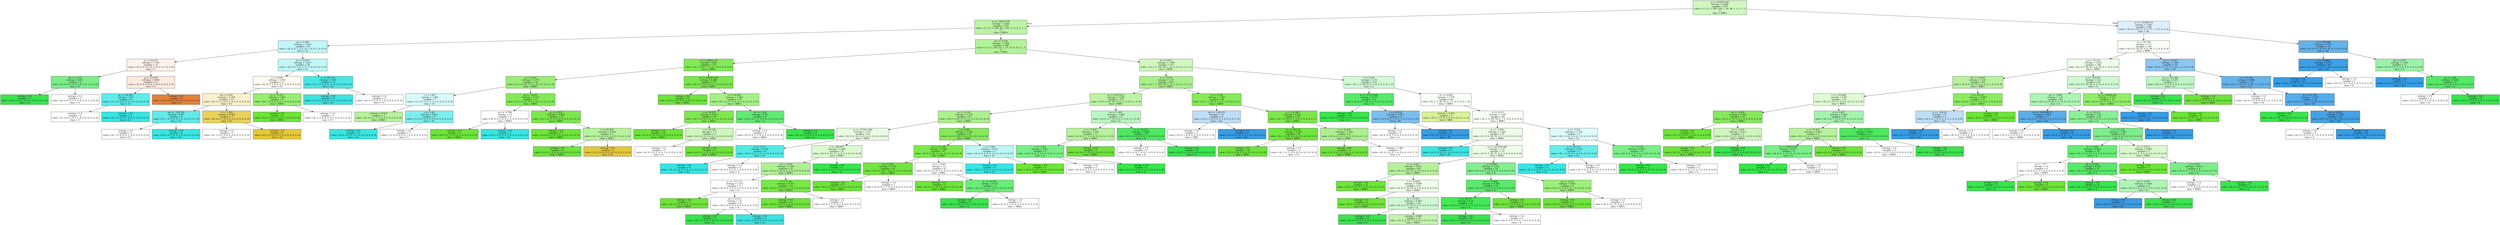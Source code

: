 digraph Tree {
node [shape=box, style="filled", color="black"] ;
0 [label="at <= 65295.508\nentropy = 2.068\nsamples = 619\nvalue = [7, 13, 3, 299, 149, 1, 49, 88, 1, 3, 1, 1, 3\n1]\nclass = BBB+", fillcolor="#d0f7c0"] ;
1 [label="ar <= 189114.93\nentropy = 1.856\nsamples = 433\nvalue = [7, 13, 3, 249, 94, 1, 49, 11, 0, 0, 1, 1, 3\n1]\nclass = BBB+", fillcolor="#bcf3a4"] ;
0 -> 1 [labeldistance=2.5, labelangle=45, headlabel="True"] ;
2 [label="aj <= 0.389\nentropy = 2.216\nsamples = 49\nvalue = [6, 9, 0, 7, 3, 0, 22, 1, 0, 0, 1, 0, 0, 0]\nclass = A+", fillcolor="#bff7f6"] ;
1 -> 2 ;
3 [label="m <= 95.875\nentropy = 1.782\nsamples = 15\nvalue = [6, 0, 0, 0, 3, 0, 5, 0, 0, 0, 1, 0, 0, 0]\nclass = C", fillcolor="#fcf2eb"] ;
2 -> 3 ;
4 [label="ak <= 1.275\nentropy = 0.811\nsamples = 4\nvalue = [0, 0, 0, 0, 3, 0, 0, 0, 0, 0, 1, 0, 0, 0]\nclass = A-", fillcolor="#7bee88"] ;
3 -> 4 ;
5 [label="entropy = 0.0\nsamples = 2\nvalue = [0, 0, 0, 0, 2, 0, 0, 0, 0, 0, 0, 0, 0, 0]\nclass = A-", fillcolor="#39e54d"] ;
4 -> 5 ;
6 [label="entropy = 1.0\nsamples = 2\nvalue = [0, 0, 0, 0, 1, 0, 0, 0, 0, 0, 1, 0, 0, 0]\nclass = A-", fillcolor="#ffffff"] ;
4 -> 6 ;
7 [label="g <= 52.038\nentropy = 0.994\nsamples = 11\nvalue = [6, 0, 0, 0, 0, 0, 5, 0, 0, 0, 0, 0, 0, 0]\nclass = C", fillcolor="#fbeade"] ;
3 -> 7 ;
8 [label="ae <= 24.295\nentropy = 0.65\nsamples = 6\nvalue = [1, 0, 0, 0, 0, 0, 5, 0, 0, 0, 0, 0, 0, 0]\nclass = A+", fillcolor="#61eae8"] ;
7 -> 8 ;
9 [label="entropy = 1.0\nsamples = 2\nvalue = [1, 0, 0, 0, 0, 0, 1, 0, 0, 0, 0, 0, 0, 0]\nclass = C", fillcolor="#ffffff"] ;
8 -> 9 ;
10 [label="entropy = 0.0\nsamples = 4\nvalue = [0, 0, 0, 0, 0, 0, 4, 0, 0, 0, 0, 0, 0, 0]\nclass = A+", fillcolor="#39e5e2"] ;
8 -> 10 ;
11 [label="entropy = 0.0\nsamples = 5\nvalue = [5, 0, 0, 0, 0, 0, 0, 0, 0, 0, 0, 0, 0, 0]\nclass = C", fillcolor="#e58139"] ;
7 -> 11 ;
12 [label="al <= 16.587\nentropy = 1.627\nsamples = 34\nvalue = [0, 9, 0, 7, 0, 0, 17, 1, 0, 0, 0, 0, 0, 0]\nclass = A+", fillcolor="#c0f7f6"] ;
2 -> 12 ;
13 [label="j <= 9.909\nentropy = 1.761\nsamples = 21\nvalue = [0, 8, 0, 7, 0, 0, 5, 1, 0, 0, 0, 0, 0, 0]\nclass = CC", fillcolor="#fdfbf1"] ;
12 -> 13 ;
14 [label="ak <= 4.201\nentropy = 1.296\nsamples = 13\nvalue = [0, 7, 0, 1, 0, 0, 5, 0, 0, 0, 0, 0, 0, 0]\nclass = CC", fillcolor="#f8f1ce"] ;
13 -> 14 ;
15 [label="am <= -142.341\nentropy = 0.65\nsamples = 6\nvalue = [0, 1, 0, 0, 0, 0, 5, 0, 0, 0, 0, 0, 0, 0]\nclass = A+", fillcolor="#61eae8"] ;
14 -> 15 ;
16 [label="entropy = 1.0\nsamples = 2\nvalue = [0, 1, 0, 0, 0, 0, 1, 0, 0, 0, 0, 0, 0, 0]\nclass = CC", fillcolor="#ffffff"] ;
15 -> 16 ;
17 [label="entropy = 0.0\nsamples = 4\nvalue = [0, 0, 0, 0, 0, 0, 4, 0, 0, 0, 0, 0, 0, 0]\nclass = A+", fillcolor="#39e5e2"] ;
15 -> 17 ;
18 [label="r <= -1.843\nentropy = 0.592\nsamples = 7\nvalue = [0, 6, 0, 1, 0, 0, 0, 0, 0, 0, 0, 0, 0, 0]\nclass = CC", fillcolor="#e9d15a"] ;
14 -> 18 ;
19 [label="entropy = 1.0\nsamples = 2\nvalue = [0, 1, 0, 1, 0, 0, 0, 0, 0, 0, 0, 0, 0, 0]\nclass = CC", fillcolor="#ffffff"] ;
18 -> 19 ;
20 [label="entropy = 0.0\nsamples = 5\nvalue = [0, 5, 0, 0, 0, 0, 0, 0, 0, 0, 0, 0, 0, 0]\nclass = CC", fillcolor="#e5c839"] ;
18 -> 20 ;
21 [label="g <= 35.521\nentropy = 1.061\nsamples = 8\nvalue = [0, 1, 0, 6, 0, 0, 0, 1, 0, 0, 0, 0, 0, 0]\nclass = BBB+", fillcolor="#97ec72"] ;
13 -> 21 ;
22 [label="entropy = 0.0\nsamples = 6\nvalue = [0, 0, 0, 6, 0, 0, 0, 0, 0, 0, 0, 0, 0, 0]\nclass = BBB+", fillcolor="#6de539"] ;
21 -> 22 ;
23 [label="entropy = 1.0\nsamples = 2\nvalue = [0, 1, 0, 0, 0, 0, 0, 1, 0, 0, 0, 0, 0, 0]\nclass = CC", fillcolor="#ffffff"] ;
21 -> 23 ;
24 [label="z <= 207.241\nentropy = 0.391\nsamples = 13\nvalue = [0, 1, 0, 0, 0, 0, 12, 0, 0, 0, 0, 0, 0, 0]\nclass = A+", fillcolor="#49e7e4"] ;
12 -> 24 ;
25 [label="entropy = 0.0\nsamples = 11\nvalue = [0, 0, 0, 0, 0, 0, 11, 0, 0, 0, 0, 0, 0, 0]\nclass = A+", fillcolor="#39e5e2"] ;
24 -> 25 ;
26 [label="entropy = 1.0\nsamples = 2\nvalue = [0, 1, 0, 0, 0, 0, 1, 0, 0, 0, 0, 0, 0, 0]\nclass = CC", fillcolor="#ffffff"] ;
24 -> 26 ;
27 [label="ah <= 0.339\nentropy = 1.586\nsamples = 384\nvalue = [1, 4, 3, 242, 91, 1, 27, 10, 0, 0, 0, 1, 3\n1]\nclass = BBB+", fillcolor="#b4f299"] ;
1 -> 27 ;
28 [label="as <= 44663.133\nentropy = 0.86\nsamples = 113\nvalue = [1, 2, 0, 97, 7, 0, 5, 1, 0, 0, 0, 0, 0, 0]\nclass = BBB+", fillcolor="#83e957"] ;
27 -> 28 ;
29 [label="g <= 8.628\nentropy = 1.273\nsamples = 34\nvalue = [1, 2, 0, 25, 1, 0, 5, 0, 0, 0, 0, 0, 0, 0]\nclass = BBB+", fillcolor="#9aed76"] ;
28 -> 29 ;
30 [label="c <= 1.947\nentropy = 1.842\nsamples = 7\nvalue = [1, 0, 0, 2, 1, 0, 3, 0, 0, 0, 0, 0, 0, 0]\nclass = A+", fillcolor="#d7faf9"] ;
29 -> 30 ;
31 [label="entropy = 0.918\nsamples = 3\nvalue = [0, 0, 0, 2, 1, 0, 0, 0, 0, 0, 0, 0, 0, 0]\nclass = BBB+", fillcolor="#b6f29c"] ;
30 -> 31 ;
32 [label="e <= 1.06\nentropy = 0.811\nsamples = 4\nvalue = [1, 0, 0, 0, 0, 0, 3, 0, 0, 0, 0, 0, 0, 0]\nclass = A+", fillcolor="#7beeec"] ;
30 -> 32 ;
33 [label="entropy = 0.0\nsamples = 2\nvalue = [0, 0, 0, 0, 0, 0, 2, 0, 0, 0, 0, 0, 0, 0]\nclass = A+", fillcolor="#39e5e2"] ;
32 -> 33 ;
34 [label="entropy = 1.0\nsamples = 2\nvalue = [1, 0, 0, 0, 0, 0, 1, 0, 0, 0, 0, 0, 0, 0]\nclass = C", fillcolor="#ffffff"] ;
32 -> 34 ;
35 [label="ap <= -63.83\nentropy = 0.753\nsamples = 27\nvalue = [0, 2, 0, 23, 0, 0, 2, 0, 0, 0, 0, 0, 0, 0]\nclass = BBB+", fillcolor="#84e959"] ;
29 -> 35 ;
36 [label="ao <= -9.788\nentropy = 1.0\nsamples = 4\nvalue = [0, 0, 0, 2, 0, 0, 2, 0, 0, 0, 0, 0, 0, 0]\nclass = BBB+", fillcolor="#ffffff"] ;
35 -> 36 ;
37 [label="entropy = 0.0\nsamples = 2\nvalue = [0, 0, 0, 2, 0, 0, 0, 0, 0, 0, 0, 0, 0, 0]\nclass = BBB+", fillcolor="#6de539"] ;
36 -> 37 ;
38 [label="entropy = 0.0\nsamples = 2\nvalue = [0, 0, 0, 0, 0, 0, 2, 0, 0, 0, 0, 0, 0, 0]\nclass = A+", fillcolor="#39e5e2"] ;
36 -> 38 ;
39 [label="ac <= 0.635\nentropy = 0.426\nsamples = 23\nvalue = [0, 2, 0, 21, 0, 0, 0, 0, 0, 0, 0, 0, 0, 0]\nclass = BBB+", fillcolor="#7be74c"] ;
35 -> 39 ;
40 [label="entropy = 0.0\nsamples = 17\nvalue = [0, 0, 0, 17, 0, 0, 0, 0, 0, 0, 0, 0, 0, 0]\nclass = BBB+", fillcolor="#6de539"] ;
39 -> 40 ;
41 [label="t <= 42.993\nentropy = 0.918\nsamples = 6\nvalue = [0, 2, 0, 4, 0, 0, 0, 0, 0, 0, 0, 0, 0, 0]\nclass = BBB+", fillcolor="#b6f29c"] ;
39 -> 41 ;
42 [label="entropy = 0.0\nsamples = 4\nvalue = [0, 0, 0, 4, 0, 0, 0, 0, 0, 0, 0, 0, 0, 0]\nclass = BBB+", fillcolor="#6de539"] ;
41 -> 42 ;
43 [label="entropy = 0.0\nsamples = 2\nvalue = [0, 2, 0, 0, 0, 0, 0, 0, 0, 0, 0, 0, 0, 0]\nclass = CC", fillcolor="#e5c839"] ;
41 -> 43 ;
44 [label="ar <= 816065.625\nentropy = 0.484\nsamples = 79\nvalue = [0, 0, 0, 72, 6, 0, 0, 1, 0, 0, 0, 0, 0, 0]\nclass = BBB+", fillcolor="#7be74c"] ;
28 -> 44 ;
45 [label="entropy = 0.0\nsamples = 55\nvalue = [0, 0, 0, 55, 0, 0, 0, 0, 0, 0, 0, 0, 0, 0]\nclass = BBB+", fillcolor="#6de539"] ;
44 -> 45 ;
46 [label="s <= 60.943\nentropy = 1.043\nsamples = 24\nvalue = [0, 0, 0, 17, 6, 0, 0, 1, 0, 0, 0, 0, 0, 0]\nclass = BBB+", fillcolor="#a6ef86"] ;
44 -> 46 ;
47 [label="x <= 46.597\nentropy = 0.614\nsamples = 18\nvalue = [0, 0, 0, 16, 1, 0, 0, 1, 0, 0, 0, 0, 0, 0]\nclass = BBB+", fillcolor="#7ee850"] ;
46 -> 47 ;
48 [label="entropy = 0.0\nsamples = 14\nvalue = [0, 0, 0, 14, 0, 0, 0, 0, 0, 0, 0, 0, 0, 0]\nclass = BBB+", fillcolor="#6de539"] ;
47 -> 48 ;
49 [label="s <= 56.185\nentropy = 1.5\nsamples = 4\nvalue = [0, 0, 0, 2, 1, 0, 0, 1, 0, 0, 0, 0, 0, 0]\nclass = BBB+", fillcolor="#cef6bd"] ;
47 -> 49 ;
50 [label="entropy = 1.0\nsamples = 2\nvalue = [0, 0, 0, 0, 1, 0, 0, 1, 0, 0, 0, 0, 0, 0]\nclass = A-", fillcolor="#ffffff"] ;
49 -> 50 ;
51 [label="entropy = 0.0\nsamples = 2\nvalue = [0, 0, 0, 2, 0, 0, 0, 0, 0, 0, 0, 0, 0, 0]\nclass = BBB+", fillcolor="#6de539"] ;
49 -> 51 ;
52 [label="ak <= 1.264\nentropy = 0.65\nsamples = 6\nvalue = [0, 0, 0, 1, 5, 0, 0, 0, 0, 0, 0, 0, 0, 0]\nclass = A-", fillcolor="#61ea71"] ;
46 -> 52 ;
53 [label="entropy = 1.0\nsamples = 2\nvalue = [0, 0, 0, 1, 1, 0, 0, 0, 0, 0, 0, 0, 0, 0]\nclass = BBB+", fillcolor="#ffffff"] ;
52 -> 53 ;
54 [label="entropy = 0.0\nsamples = 4\nvalue = [0, 0, 0, 0, 4, 0, 0, 0, 0, 0, 0, 0, 0, 0]\nclass = A-", fillcolor="#39e54d"] ;
52 -> 54 ;
55 [label="k <= 8.913\nentropy = 1.749\nsamples = 271\nvalue = [0, 2, 3, 145, 84, 1, 22, 9, 0, 0, 0, 1, 3, 1]\nclass = BBB+", fillcolor="#cff7be"] ;
27 -> 55 ;
56 [label="w <= 34.56\nentropy = 1.57\nsamples = 161\nvalue = [0, 1, 1, 107, 29, 1, 15, 3, 0, 0, 0, 1, 2, 1]\nclass = BBB+", fillcolor="#a9f08a"] ;
55 -> 56 ;
57 [label="ar <= 952756.5\nentropy = 1.458\nsamples = 113\nvalue = [0, 0, 0, 67, 29, 0, 15, 1, 0, 0, 0, 1, 0, 0]\nclass = BBB+", fillcolor="#bdf3a5"] ;
56 -> 57 ;
58 [label="ae <= 16.82\nentropy = 1.279\nsamples = 92\nvalue = [0, 0, 0, 60, 17, 0, 15, 0, 0, 0, 0, 0, 0, 0]\nclass = BBB+", fillcolor="#abf08d"] ;
57 -> 58 ;
59 [label="ar <= 275031.906\nentropy = 1.571\nsamples = 40\nvalue = [0, 0, 0, 16, 12, 0, 12, 0, 0, 0, 0, 0, 0, 0]\nclass = BBB+", fillcolor="#eafbe3"] ;
58 -> 59 ;
60 [label="ai <= 7.517\nentropy = 0.544\nsamples = 8\nvalue = [0, 0, 0, 0, 1, 0, 7, 0, 0, 0, 0, 0, 0, 0]\nclass = A+", fillcolor="#55e9e6"] ;
59 -> 60 ;
61 [label="entropy = 0.0\nsamples = 6\nvalue = [0, 0, 0, 0, 0, 0, 6, 0, 0, 0, 0, 0, 0, 0]\nclass = A+", fillcolor="#39e5e2"] ;
60 -> 61 ;
62 [label="entropy = 1.0\nsamples = 2\nvalue = [0, 0, 0, 0, 1, 0, 1, 0, 0, 0, 0, 0, 0, 0]\nclass = A-", fillcolor="#ffffff"] ;
60 -> 62 ;
63 [label="o <= 206.807\nentropy = 1.448\nsamples = 32\nvalue = [0, 0, 0, 16, 11, 0, 5, 0, 0, 0, 0, 0, 0, 0]\nclass = BBB+", fillcolor="#dcf9d0"] ;
59 -> 63 ;
64 [label="af <= 3.018\nentropy = 1.299\nsamples = 25\nvalue = [0, 0, 0, 16, 4, 0, 5, 0, 0, 0, 0, 0, 0, 0]\nclass = BBB+", fillcolor="#aff192"] ;
63 -> 64 ;
65 [label="q <= -111.173\nentropy = 1.573\nsamples = 11\nvalue = [0, 0, 0, 3, 4, 0, 4, 0, 0, 0, 0, 0, 0, 0]\nclass = A-", fillcolor="#ffffff"] ;
64 -> 65 ;
66 [label="entropy = 0.0\nsamples = 3\nvalue = [0, 0, 0, 3, 0, 0, 0, 0, 0, 0, 0, 0, 0, 0]\nclass = BBB+", fillcolor="#6de539"] ;
65 -> 66 ;
67 [label="ak <= 6.672\nentropy = 1.0\nsamples = 8\nvalue = [0, 0, 0, 0, 4, 0, 4, 0, 0, 0, 0, 0, 0, 0]\nclass = A-", fillcolor="#ffffff"] ;
65 -> 67 ;
68 [label="entropy = 0.0\nsamples = 4\nvalue = [0, 0, 0, 0, 4, 0, 0, 0, 0, 0, 0, 0, 0, 0]\nclass = A-", fillcolor="#39e54d"] ;
67 -> 68 ;
69 [label="entropy = 0.0\nsamples = 4\nvalue = [0, 0, 0, 0, 0, 0, 4, 0, 0, 0, 0, 0, 0, 0]\nclass = A+", fillcolor="#39e5e2"] ;
67 -> 69 ;
70 [label="c <= 11.48\nentropy = 0.371\nsamples = 14\nvalue = [0, 0, 0, 13, 0, 0, 1, 0, 0, 0, 0, 0, 0, 0]\nclass = BBB+", fillcolor="#78e748"] ;
64 -> 70 ;
71 [label="entropy = 0.0\nsamples = 12\nvalue = [0, 0, 0, 12, 0, 0, 0, 0, 0, 0, 0, 0, 0, 0]\nclass = BBB+", fillcolor="#6de539"] ;
70 -> 71 ;
72 [label="entropy = 1.0\nsamples = 2\nvalue = [0, 0, 0, 1, 0, 0, 1, 0, 0, 0, 0, 0, 0, 0]\nclass = BBB+", fillcolor="#ffffff"] ;
70 -> 72 ;
73 [label="entropy = 0.0\nsamples = 7\nvalue = [0, 0, 0, 0, 7, 0, 0, 0, 0, 0, 0, 0, 0, 0]\nclass = A-", fillcolor="#39e54d"] ;
63 -> 73 ;
74 [label="l <= 8.369\nentropy = 0.766\nsamples = 52\nvalue = [0, 0, 0, 44, 5, 0, 3, 0, 0, 0, 0, 0, 0, 0]\nclass = BBB+", fillcolor="#86e95b"] ;
58 -> 74 ;
75 [label="ap <= 52.328\nentropy = 0.489\nsamples = 47\nvalue = [0, 0, 0, 42, 5, 0, 0, 0, 0, 0, 0, 0, 0, 0]\nclass = BBB+", fillcolor="#7ee851"] ;
74 -> 75 ;
76 [label="d <= 9.39\nentropy = 0.172\nsamples = 39\nvalue = [0, 0, 0, 38, 1, 0, 0, 0, 0, 0, 0, 0, 0, 0]\nclass = BBB+", fillcolor="#71e63e"] ;
75 -> 76 ;
77 [label="entropy = 0.0\nsamples = 37\nvalue = [0, 0, 0, 37, 0, 0, 0, 0, 0, 0, 0, 0, 0, 0]\nclass = BBB+", fillcolor="#6de539"] ;
76 -> 77 ;
78 [label="entropy = 1.0\nsamples = 2\nvalue = [0, 0, 0, 1, 1, 0, 0, 0, 0, 0, 0, 0, 0, 0]\nclass = BBB+", fillcolor="#ffffff"] ;
76 -> 78 ;
79 [label="ai <= 3.169\nentropy = 1.0\nsamples = 8\nvalue = [0, 0, 0, 4, 4, 0, 0, 0, 0, 0, 0, 0, 0, 0]\nclass = BBB+", fillcolor="#ffffff"] ;
75 -> 79 ;
80 [label="entropy = 0.0\nsamples = 3\nvalue = [0, 0, 0, 3, 0, 0, 0, 0, 0, 0, 0, 0, 0, 0]\nclass = BBB+", fillcolor="#6de539"] ;
79 -> 80 ;
81 [label="m <= 103.62\nentropy = 0.722\nsamples = 5\nvalue = [0, 0, 0, 1, 4, 0, 0, 0, 0, 0, 0, 0, 0, 0]\nclass = A-", fillcolor="#6aec79"] ;
79 -> 81 ;
82 [label="entropy = 0.0\nsamples = 3\nvalue = [0, 0, 0, 0, 3, 0, 0, 0, 0, 0, 0, 0, 0, 0]\nclass = A-", fillcolor="#39e54d"] ;
81 -> 82 ;
83 [label="entropy = 1.0\nsamples = 2\nvalue = [0, 0, 0, 1, 1, 0, 0, 0, 0, 0, 0, 0, 0, 0]\nclass = BBB+", fillcolor="#ffffff"] ;
81 -> 83 ;
84 [label="j <= 3.904\nentropy = 0.971\nsamples = 5\nvalue = [0, 0, 0, 2, 0, 0, 3, 0, 0, 0, 0, 0, 0, 0]\nclass = A+", fillcolor="#bdf6f5"] ;
74 -> 84 ;
85 [label="entropy = 0.0\nsamples = 3\nvalue = [0, 0, 0, 0, 0, 0, 3, 0, 0, 0, 0, 0, 0, 0]\nclass = A+", fillcolor="#39e5e2"] ;
84 -> 85 ;
86 [label="entropy = 0.0\nsamples = 2\nvalue = [0, 0, 0, 2, 0, 0, 0, 0, 0, 0, 0, 0, 0, 0]\nclass = BBB+", fillcolor="#6de539"] ;
84 -> 86 ;
87 [label="aa <= 1.081\nentropy = 1.408\nsamples = 21\nvalue = [0, 0, 0, 7, 12, 0, 0, 1, 0, 0, 0, 1, 0, 0]\nclass = A-", fillcolor="#b8f6bf"] ;
57 -> 87 ;
88 [label="s <= 73.467\nentropy = 1.241\nsamples = 11\nvalue = [0, 0, 0, 7, 3, 0, 0, 0, 0, 0, 0, 1, 0, 0]\nclass = BBB+", fillcolor="#b6f29c"] ;
87 -> 88 ;
89 [label="r <= -0.99\nentropy = 0.811\nsamples = 4\nvalue = [0, 0, 0, 0, 3, 0, 0, 0, 0, 0, 0, 1, 0, 0]\nclass = A-", fillcolor="#7bee88"] ;
88 -> 89 ;
90 [label="entropy = 1.0\nsamples = 2\nvalue = [0, 0, 0, 0, 1, 0, 0, 0, 0, 0, 0, 1, 0, 0]\nclass = A-", fillcolor="#ffffff"] ;
89 -> 90 ;
91 [label="entropy = 0.0\nsamples = 2\nvalue = [0, 0, 0, 0, 2, 0, 0, 0, 0, 0, 0, 0, 0, 0]\nclass = A-", fillcolor="#39e54d"] ;
89 -> 91 ;
92 [label="entropy = 0.0\nsamples = 7\nvalue = [0, 0, 0, 7, 0, 0, 0, 0, 0, 0, 0, 0, 0, 0]\nclass = BBB+", fillcolor="#6de539"] ;
88 -> 92 ;
93 [label="w <= 10.227\nentropy = 0.469\nsamples = 10\nvalue = [0, 0, 0, 0, 9, 0, 0, 1, 0, 0, 0, 0, 0, 0]\nclass = A-", fillcolor="#4fe861"] ;
87 -> 93 ;
94 [label="entropy = 1.0\nsamples = 2\nvalue = [0, 0, 0, 0, 1, 0, 0, 1, 0, 0, 0, 0, 0, 0]\nclass = A-", fillcolor="#ffffff"] ;
93 -> 94 ;
95 [label="entropy = 0.0\nsamples = 8\nvalue = [0, 0, 0, 0, 8, 0, 0, 0, 0, 0, 0, 0, 0, 0]\nclass = A-", fillcolor="#39e54d"] ;
93 -> 95 ;
96 [label="h <= 0.336\nentropy = 1.067\nsamples = 48\nvalue = [0, 1, 1, 40, 0, 1, 0, 2, 0, 0, 0, 0, 2, 1]\nclass = BBB+", fillcolor="#86ea5b"] ;
56 -> 96 ;
97 [label="am <= -169.552\nentropy = 1.5\nsamples = 4\nvalue = [0, 0, 1, 0, 0, 0, 0, 2, 0, 0, 0, 0, 1, 0]\nclass = AA-", fillcolor="#bddef6"] ;
96 -> 97 ;
98 [label="entropy = 1.0\nsamples = 2\nvalue = [0, 0, 1, 0, 0, 0, 0, 0, 0, 0, 0, 0, 1, 0]\nclass = BBB-", fillcolor="#ffffff"] ;
97 -> 98 ;
99 [label="entropy = 0.0\nsamples = 2\nvalue = [0, 0, 0, 0, 0, 0, 0, 2, 0, 0, 0, 0, 0, 0]\nclass = AA-", fillcolor="#399de5"] ;
97 -> 99 ;
100 [label="z <= 122.807\nentropy = 0.621\nsamples = 44\nvalue = [0, 1, 0, 40, 0, 1, 0, 0, 0, 0, 0, 0, 1, 1]\nclass = BBB+", fillcolor="#7be74b"] ;
96 -> 100 ;
101 [label="ao <= 80.534\nentropy = 0.183\nsamples = 36\nvalue = [0, 1, 0, 35, 0, 0, 0, 0, 0, 0, 0, 0, 0, 0]\nclass = BBB+", fillcolor="#71e63f"] ;
100 -> 101 ;
102 [label="entropy = 0.0\nsamples = 34\nvalue = [0, 0, 0, 34, 0, 0, 0, 0, 0, 0, 0, 0, 0, 0]\nclass = BBB+", fillcolor="#6de539"] ;
101 -> 102 ;
103 [label="entropy = 1.0\nsamples = 2\nvalue = [0, 1, 0, 1, 0, 0, 0, 0, 0, 0, 0, 0, 0, 0]\nclass = CC", fillcolor="#ffffff"] ;
101 -> 103 ;
104 [label="s <= 52.465\nentropy = 1.549\nsamples = 8\nvalue = [0, 0, 0, 5, 0, 1, 0, 0, 0, 0, 0, 0, 1, 1]\nclass = BBB+", fillcolor="#acf08e"] ;
100 -> 104 ;
105 [label="entropy = 0.0\nsamples = 5\nvalue = [0, 0, 0, 5, 0, 0, 0, 0, 0, 0, 0, 0, 0, 0]\nclass = BBB+", fillcolor="#6de539"] ;
104 -> 105 ;
106 [label="entropy = 1.585\nsamples = 3\nvalue = [0, 0, 0, 0, 0, 1, 0, 0, 0, 0, 0, 0, 1, 1]\nclass = A", fillcolor="#ffffff"] ;
104 -> 106 ;
107 [label="l <= 0.636\nentropy = 1.74\nsamples = 110\nvalue = [0, 1, 2, 38, 55, 0, 7, 6, 0, 0, 0, 0, 1, 0]\nclass = A-", fillcolor="#d0f9d5"] ;
55 -> 107 ;
108 [label="at <= 47275.986\nentropy = 0.575\nsamples = 22\nvalue = [0, 0, 0, 0, 19, 0, 0, 3, 0, 0, 0, 0, 0, 0]\nclass = A-", fillcolor="#58e969"] ;
107 -> 108 ;
109 [label="entropy = 0.0\nsamples = 18\nvalue = [0, 0, 0, 0, 18, 0, 0, 0, 0, 0, 0, 0, 0, 0]\nclass = A-", fillcolor="#39e54d"] ;
108 -> 109 ;
110 [label="t <= 29.533\nentropy = 0.811\nsamples = 4\nvalue = [0, 0, 0, 0, 1, 0, 0, 3, 0, 0, 0, 0, 0, 0]\nclass = AA-", fillcolor="#7bbeee"] ;
108 -> 110 ;
111 [label="entropy = 1.0\nsamples = 2\nvalue = [0, 0, 0, 0, 1, 0, 0, 1, 0, 0, 0, 0, 0, 0]\nclass = A-", fillcolor="#ffffff"] ;
110 -> 111 ;
112 [label="entropy = 0.0\nsamples = 2\nvalue = [0, 0, 0, 0, 0, 0, 0, 2, 0, 0, 0, 0, 0, 0]\nclass = AA-", fillcolor="#399de5"] ;
110 -> 112 ;
113 [label="ac <= 0.056\nentropy = 1.778\nsamples = 88\nvalue = [0, 1, 2, 38, 36, 0, 7, 3, 0, 0, 0, 0, 1, 0]\nclass = BBB+", fillcolor="#f9fef7"] ;
107 -> 113 ;
114 [label="entropy = 0.918\nsamples = 3\nvalue = [0, 0, 2, 0, 0, 0, 0, 0, 0, 0, 0, 0, 1, 0]\nclass = BBB-", fillcolor="#dbf29c"] ;
113 -> 114 ;
115 [label="d <= 6.511\nentropy = 1.587\nsamples = 85\nvalue = [0, 1, 0, 38, 36, 0, 7, 3, 0, 0, 0, 0, 0, 0]\nclass = BBB+", fillcolor="#f9fef7"] ;
113 -> 115 ;
116 [label="w <= -5.926\nentropy = 1.345\nsamples = 76\nvalue = [0, 0, 0, 38, 33, 0, 3, 2, 0, 0, 0, 0, 0, 0]\nclass = BBB+", fillcolor="#eefce8"] ;
115 -> 116 ;
117 [label="entropy = 0.0\nsamples = 3\nvalue = [0, 0, 0, 0, 0, 0, 3, 0, 0, 0, 0, 0, 0, 0]\nclass = A+", fillcolor="#39e5e2"] ;
116 -> 117 ;
118 [label="ar <= 623794.688\nentropy = 1.15\nsamples = 73\nvalue = [0, 0, 0, 38, 33, 0, 0, 2, 0, 0, 0, 0, 0, 0]\nclass = BBB+", fillcolor="#edfce6"] ;
116 -> 118 ;
119 [label="ai <= 2.627\nentropy = 0.911\nsamples = 49\nvalue = [0, 0, 0, 33, 16, 0, 0, 0, 0, 0, 0, 0, 0, 0]\nclass = BBB+", fillcolor="#b4f299"] ;
118 -> 119 ;
120 [label="entropy = 0.0\nsamples = 15\nvalue = [0, 0, 0, 15, 0, 0, 0, 0, 0, 0, 0, 0, 0, 0]\nclass = BBB+", fillcolor="#6de539"] ;
119 -> 120 ;
121 [label="v <= 19.839\nentropy = 0.998\nsamples = 34\nvalue = [0, 0, 0, 18, 16, 0, 0, 0, 0, 0, 0, 0, 0, 0]\nclass = BBB+", fillcolor="#effce9"] ;
119 -> 121 ;
122 [label="entropy = 0.0\nsamples = 6\nvalue = [0, 0, 0, 6, 0, 0, 0, 0, 0, 0, 0, 0, 0, 0]\nclass = BBB+", fillcolor="#6de539"] ;
121 -> 122 ;
123 [label="aj <= 0.325\nentropy = 0.985\nsamples = 28\nvalue = [0, 0, 0, 12, 16, 0, 0, 0, 0, 0, 0, 0, 0, 0]\nclass = A-", fillcolor="#cef8d2"] ;
121 -> 123 ;
124 [label="entropy = 0.0\nsamples = 9\nvalue = [0, 0, 0, 0, 9, 0, 0, 0, 0, 0, 0, 0, 0, 0]\nclass = A-", fillcolor="#39e54d"] ;
123 -> 124 ;
125 [label="entropy = 0.949\nsamples = 19\nvalue = [0, 0, 0, 12, 7, 0, 0, 0, 0, 0, 0, 0, 0, 0]\nclass = BBB+", fillcolor="#c2f4ac"] ;
123 -> 125 ;
126 [label="t <= 54.865\nentropy = 1.123\nsamples = 24\nvalue = [0, 0, 0, 5, 17, 0, 0, 2, 0, 0, 0, 0, 0, 0]\nclass = A-", fillcolor="#82ef8f"] ;
118 -> 126 ;
127 [label="ao <= 10.942\nentropy = 0.748\nsamples = 20\nvalue = [0, 0, 0, 2, 17, 0, 0, 1, 0, 0, 0, 0, 0, 0]\nclass = A-", fillcolor="#5ae96b"] ;
126 -> 127 ;
128 [label="y <= 83.737\nentropy = 0.31\nsamples = 18\nvalue = [0, 0, 0, 0, 17, 0, 0, 1, 0, 0, 0, 0, 0, 0]\nclass = A-", fillcolor="#45e757"] ;
127 -> 128 ;
129 [label="entropy = 0.0\nsamples = 16\nvalue = [0, 0, 0, 0, 16, 0, 0, 0, 0, 0, 0, 0, 0, 0]\nclass = A-", fillcolor="#39e54d"] ;
128 -> 129 ;
130 [label="entropy = 1.0\nsamples = 2\nvalue = [0, 0, 0, 0, 1, 0, 0, 1, 0, 0, 0, 0, 0, 0]\nclass = A-", fillcolor="#ffffff"] ;
128 -> 130 ;
131 [label="entropy = 0.0\nsamples = 2\nvalue = [0, 0, 0, 2, 0, 0, 0, 0, 0, 0, 0, 0, 0, 0]\nclass = BBB+", fillcolor="#6de539"] ;
127 -> 131 ;
132 [label="ap <= 4.153\nentropy = 0.811\nsamples = 4\nvalue = [0, 0, 0, 3, 0, 0, 0, 1, 0, 0, 0, 0, 0, 0]\nclass = BBB+", fillcolor="#9eee7b"] ;
126 -> 132 ;
133 [label="entropy = 0.0\nsamples = 2\nvalue = [0, 0, 0, 2, 0, 0, 0, 0, 0, 0, 0, 0, 0, 0]\nclass = BBB+", fillcolor="#6de539"] ;
132 -> 133 ;
134 [label="entropy = 1.0\nsamples = 2\nvalue = [0, 0, 0, 1, 0, 0, 0, 1, 0, 0, 0, 0, 0, 0]\nclass = BBB+", fillcolor="#ffffff"] ;
132 -> 134 ;
135 [label="n <= 17.64\nentropy = 1.753\nsamples = 9\nvalue = [0, 1, 0, 0, 3, 0, 4, 1, 0, 0, 0, 0, 0, 0]\nclass = A+", fillcolor="#defbfa"] ;
115 -> 135 ;
136 [label="x <= 26.115\nentropy = 0.722\nsamples = 5\nvalue = [0, 1, 0, 0, 0, 0, 4, 0, 0, 0, 0, 0, 0, 0]\nclass = A+", fillcolor="#6aece9"] ;
135 -> 136 ;
137 [label="entropy = 0.0\nsamples = 3\nvalue = [0, 0, 0, 0, 0, 0, 3, 0, 0, 0, 0, 0, 0, 0]\nclass = A+", fillcolor="#39e5e2"] ;
136 -> 137 ;
138 [label="entropy = 1.0\nsamples = 2\nvalue = [0, 1, 0, 0, 0, 0, 1, 0, 0, 0, 0, 0, 0, 0]\nclass = CC", fillcolor="#ffffff"] ;
136 -> 138 ;
139 [label="r <= 11.156\nentropy = 0.811\nsamples = 4\nvalue = [0, 0, 0, 0, 3, 0, 0, 1, 0, 0, 0, 0, 0, 0]\nclass = A-", fillcolor="#7bee88"] ;
135 -> 139 ;
140 [label="entropy = 0.0\nsamples = 2\nvalue = [0, 0, 0, 0, 2, 0, 0, 0, 0, 0, 0, 0, 0, 0]\nclass = A-", fillcolor="#39e54d"] ;
139 -> 140 ;
141 [label="entropy = 1.0\nsamples = 2\nvalue = [0, 0, 0, 0, 1, 0, 0, 1, 0, 0, 0, 0, 0, 0]\nclass = A-", fillcolor="#ffffff"] ;
139 -> 141 ;
142 [label="ar <= 3139417.0\nentropy = 1.693\nsamples = 186\nvalue = [0, 0, 0, 50, 55, 0, 0, 77, 1, 3, 0, 0, 0, 0]\nclass = AA-", fillcolor="#deeffb"] ;
0 -> 142 [labeldistance=2.5, labelangle=-45, headlabel="False"] ;
143 [label="k <= 10.738\nentropy = 1.71\nsamples = 136\nvalue = [0, 0, 0, 50, 47, 0, 0, 36, 1, 2, 0, 0, 0, 0]\nclass = BBB+", fillcolor="#fafef8"] ;
142 -> 143 ;
144 [label="p <= -75.182\nentropy = 1.523\nsamples = 106\nvalue = [0, 0, 0, 48, 41, 0, 0, 16, 0, 1, 0, 0, 0, 0]\nclass = BBB+", fillcolor="#effcea"] ;
143 -> 144 ;
145 [label="ak <= 14.039\nentropy = 1.232\nsamples = 50\nvalue = [0, 0, 0, 32, 15, 0, 0, 2, 0, 1, 0, 0, 0, 0]\nclass = BBB+", fillcolor="#b8f29f"] ;
144 -> 145 ;
146 [label="z <= 123.648\nentropy = 0.99\nsamples = 34\nvalue = [0, 0, 0, 19, 15, 0, 0, 0, 0, 0, 0, 0, 0, 0]\nclass = BBB+", fillcolor="#e0fad5"] ;
145 -> 146 ;
147 [label="ad <= 5.916\nentropy = 0.592\nsamples = 14\nvalue = [0, 0, 0, 12, 2, 0, 0, 0, 0, 0, 0, 0, 0, 0]\nclass = BBB+", fillcolor="#85e95a"] ;
146 -> 147 ;
148 [label="entropy = 0.0\nsamples = 9\nvalue = [0, 0, 0, 9, 0, 0, 0, 0, 0, 0, 0, 0, 0, 0]\nclass = BBB+", fillcolor="#6de539"] ;
147 -> 148 ;
149 [label="af <= 1.678\nentropy = 0.971\nsamples = 5\nvalue = [0, 0, 0, 3, 2, 0, 0, 0, 0, 0, 0, 0, 0, 0]\nclass = BBB+", fillcolor="#cef6bd"] ;
147 -> 149 ;
150 [label="entropy = 0.0\nsamples = 3\nvalue = [0, 0, 0, 3, 0, 0, 0, 0, 0, 0, 0, 0, 0, 0]\nclass = BBB+", fillcolor="#6de539"] ;
149 -> 150 ;
151 [label="entropy = 0.0\nsamples = 2\nvalue = [0, 0, 0, 0, 2, 0, 0, 0, 0, 0, 0, 0, 0, 0]\nclass = A-", fillcolor="#39e54d"] ;
149 -> 151 ;
152 [label="d <= 5.697\nentropy = 0.934\nsamples = 20\nvalue = [0, 0, 0, 7, 13, 0, 0, 0, 0, 0, 0, 0, 0, 0]\nclass = A-", fillcolor="#a4f3ad"] ;
146 -> 152 ;
153 [label="x <= 47.465\nentropy = 0.918\nsamples = 9\nvalue = [0, 0, 0, 6, 3, 0, 0, 0, 0, 0, 0, 0, 0, 0]\nclass = BBB+", fillcolor="#b6f29c"] ;
152 -> 153 ;
154 [label="au <= 90939.988\nentropy = 0.811\nsamples = 4\nvalue = [0, 0, 0, 1, 3, 0, 0, 0, 0, 0, 0, 0, 0, 0]\nclass = A-", fillcolor="#7bee88"] ;
153 -> 154 ;
155 [label="entropy = 0.0\nsamples = 2\nvalue = [0, 0, 0, 0, 2, 0, 0, 0, 0, 0, 0, 0, 0, 0]\nclass = A-", fillcolor="#39e54d"] ;
154 -> 155 ;
156 [label="entropy = 1.0\nsamples = 2\nvalue = [0, 0, 0, 1, 1, 0, 0, 0, 0, 0, 0, 0, 0, 0]\nclass = BBB+", fillcolor="#ffffff"] ;
154 -> 156 ;
157 [label="entropy = 0.0\nsamples = 5\nvalue = [0, 0, 0, 5, 0, 0, 0, 0, 0, 0, 0, 0, 0, 0]\nclass = BBB+", fillcolor="#6de539"] ;
153 -> 157 ;
158 [label="l <= 1.175\nentropy = 0.439\nsamples = 11\nvalue = [0, 0, 0, 1, 10, 0, 0, 0, 0, 0, 0, 0, 0, 0]\nclass = A-", fillcolor="#4de85f"] ;
152 -> 158 ;
159 [label="entropy = 1.0\nsamples = 2\nvalue = [0, 0, 0, 1, 1, 0, 0, 0, 0, 0, 0, 0, 0, 0]\nclass = BBB+", fillcolor="#ffffff"] ;
158 -> 159 ;
160 [label="entropy = 0.0\nsamples = 9\nvalue = [0, 0, 0, 0, 9, 0, 0, 0, 0, 0, 0, 0, 0, 0]\nclass = A-", fillcolor="#39e54d"] ;
158 -> 160 ;
161 [label="x <= 43.147\nentropy = 0.868\nsamples = 16\nvalue = [0, 0, 0, 13, 0, 0, 0, 2, 0, 1, 0, 0, 0, 0]\nclass = BBB+", fillcolor="#8ceb63"] ;
145 -> 161 ;
162 [label="p <= -136.26\nentropy = 1.5\nsamples = 4\nvalue = [0, 0, 0, 1, 0, 0, 0, 2, 0, 1, 0, 0, 0, 0]\nclass = AA-", fillcolor="#bddef6"] ;
161 -> 162 ;
163 [label="entropy = 0.0\nsamples = 2\nvalue = [0, 0, 0, 0, 0, 0, 0, 2, 0, 0, 0, 0, 0, 0]\nclass = AA-", fillcolor="#399de5"] ;
162 -> 163 ;
164 [label="entropy = 1.0\nsamples = 2\nvalue = [0, 0, 0, 1, 0, 0, 0, 0, 0, 1, 0, 0, 0, 0]\nclass = BBB+", fillcolor="#ffffff"] ;
162 -> 164 ;
165 [label="entropy = 0.0\nsamples = 12\nvalue = [0, 0, 0, 12, 0, 0, 0, 0, 0, 0, 0, 0, 0, 0]\nclass = BBB+", fillcolor="#6de539"] ;
161 -> 165 ;
166 [label="p <= 524.647\nentropy = 1.53\nsamples = 56\nvalue = [0, 0, 0, 16, 26, 0, 0, 14, 0, 0, 0, 0, 0, 0]\nclass = A-", fillcolor="#cef8d2"] ;
144 -> 166 ;
167 [label="ag <= 3.086\nentropy = 1.41\nsamples = 46\nvalue = [0, 0, 0, 8, 26, 0, 0, 12, 0, 0, 0, 0, 0, 0]\nclass = A-", fillcolor="#adf4b6"] ;
166 -> 167 ;
168 [label="as <= 3248389.75\nentropy = 0.592\nsamples = 7\nvalue = [0, 0, 0, 1, 0, 0, 0, 6, 0, 0, 0, 0, 0, 0]\nclass = AA-", fillcolor="#5aade9"] ;
167 -> 168 ;
169 [label="entropy = 1.0\nsamples = 2\nvalue = [0, 0, 0, 1, 0, 0, 0, 1, 0, 0, 0, 0, 0, 0]\nclass = BBB+", fillcolor="#ffffff"] ;
168 -> 169 ;
170 [label="entropy = 0.0\nsamples = 5\nvalue = [0, 0, 0, 0, 0, 0, 0, 5, 0, 0, 0, 0, 0, 0]\nclass = AA-", fillcolor="#399de5"] ;
168 -> 170 ;
171 [label="h <= 29.155\nentropy = 1.25\nsamples = 39\nvalue = [0, 0, 0, 7, 26, 0, 0, 6, 0, 0, 0, 0, 0, 0]\nclass = A-", fillcolor="#89f095"] ;
167 -> 171 ;
172 [label="t <= 55.159\nentropy = 1.097\nsamples = 36\nvalue = [0, 0, 0, 7, 26, 0, 0, 3, 0, 0, 0, 0, 0, 0]\nclass = A-", fillcolor="#7dee8a"] ;
171 -> 172 ;
173 [label="k <= 2.246\nentropy = 0.942\nsamples = 29\nvalue = [0, 0, 0, 3, 23, 0, 0, 3, 0, 0, 0, 0, 0, 0]\nclass = A-", fillcolor="#67eb76"] ;
172 -> 173 ;
174 [label="g <= 7.377\nentropy = 1.0\nsamples = 6\nvalue = [0, 0, 0, 3, 3, 0, 0, 0, 0, 0, 0, 0, 0, 0]\nclass = BBB+", fillcolor="#ffffff"] ;
173 -> 174 ;
175 [label="entropy = 0.0\nsamples = 3\nvalue = [0, 0, 0, 0, 3, 0, 0, 0, 0, 0, 0, 0, 0, 0]\nclass = A-", fillcolor="#39e54d"] ;
174 -> 175 ;
176 [label="entropy = 0.0\nsamples = 3\nvalue = [0, 0, 0, 3, 0, 0, 0, 0, 0, 0, 0, 0, 0, 0]\nclass = BBB+", fillcolor="#6de539"] ;
174 -> 176 ;
177 [label="ak <= 8.392\nentropy = 0.559\nsamples = 23\nvalue = [0, 0, 0, 0, 20, 0, 0, 3, 0, 0, 0, 0, 0, 0]\nclass = A-", fillcolor="#57e968"] ;
173 -> 177 ;
178 [label="entropy = 0.0\nsamples = 15\nvalue = [0, 0, 0, 0, 15, 0, 0, 0, 0, 0, 0, 0, 0, 0]\nclass = A-", fillcolor="#39e54d"] ;
177 -> 178 ;
179 [label="ak <= 9.392\nentropy = 0.954\nsamples = 8\nvalue = [0, 0, 0, 0, 5, 0, 0, 3, 0, 0, 0, 0, 0, 0]\nclass = A-", fillcolor="#b0f5b8"] ;
177 -> 179 ;
180 [label="entropy = 0.0\nsamples = 3\nvalue = [0, 0, 0, 0, 0, 0, 0, 3, 0, 0, 0, 0, 0, 0]\nclass = AA-", fillcolor="#399de5"] ;
179 -> 180 ;
181 [label="entropy = 0.0\nsamples = 5\nvalue = [0, 0, 0, 0, 5, 0, 0, 0, 0, 0, 0, 0, 0, 0]\nclass = A-", fillcolor="#39e54d"] ;
179 -> 181 ;
182 [label="ac <= 0.413\nentropy = 0.985\nsamples = 7\nvalue = [0, 0, 0, 4, 3, 0, 0, 0, 0, 0, 0, 0, 0, 0]\nclass = BBB+", fillcolor="#daf8ce"] ;
172 -> 182 ;
183 [label="entropy = 0.0\nsamples = 3\nvalue = [0, 0, 0, 3, 0, 0, 0, 0, 0, 0, 0, 0, 0, 0]\nclass = BBB+", fillcolor="#6de539"] ;
182 -> 183 ;
184 [label="o <= 0.79\nentropy = 0.811\nsamples = 4\nvalue = [0, 0, 0, 1, 3, 0, 0, 0, 0, 0, 0, 0, 0, 0]\nclass = A-", fillcolor="#7bee88"] ;
182 -> 184 ;
185 [label="entropy = 1.0\nsamples = 2\nvalue = [0, 0, 0, 1, 1, 0, 0, 0, 0, 0, 0, 0, 0, 0]\nclass = BBB+", fillcolor="#ffffff"] ;
184 -> 185 ;
186 [label="entropy = 0.0\nsamples = 2\nvalue = [0, 0, 0, 0, 2, 0, 0, 0, 0, 0, 0, 0, 0, 0]\nclass = A-", fillcolor="#39e54d"] ;
184 -> 186 ;
187 [label="entropy = 0.0\nsamples = 3\nvalue = [0, 0, 0, 0, 0, 0, 0, 3, 0, 0, 0, 0, 0, 0]\nclass = AA-", fillcolor="#399de5"] ;
171 -> 187 ;
188 [label="au <= 92698.242\nentropy = 0.722\nsamples = 10\nvalue = [0, 0, 0, 8, 0, 0, 0, 2, 0, 0, 0, 0, 0, 0]\nclass = BBB+", fillcolor="#92ec6a"] ;
166 -> 188 ;
189 [label="entropy = 0.0\nsamples = 2\nvalue = [0, 0, 0, 0, 0, 0, 0, 2, 0, 0, 0, 0, 0, 0]\nclass = AA-", fillcolor="#399de5"] ;
188 -> 189 ;
190 [label="entropy = 0.0\nsamples = 8\nvalue = [0, 0, 0, 8, 0, 0, 0, 0, 0, 0, 0, 0, 0, 0]\nclass = BBB+", fillcolor="#6de539"] ;
188 -> 190 ;
191 [label="aq <= -6.963\nentropy = 1.442\nsamples = 30\nvalue = [0, 0, 0, 2, 6, 0, 0, 20, 1, 1, 0, 0, 0, 0]\nclass = AA-", fillcolor="#8cc6f0"] ;
143 -> 191 ;
192 [label="an <= 182.485\nentropy = 0.971\nsamples = 5\nvalue = [0, 0, 0, 2, 3, 0, 0, 0, 0, 0, 0, 0, 0, 0]\nclass = A-", fillcolor="#bdf6c4"] ;
191 -> 192 ;
193 [label="entropy = 0.0\nsamples = 3\nvalue = [0, 0, 0, 0, 3, 0, 0, 0, 0, 0, 0, 0, 0, 0]\nclass = A-", fillcolor="#39e54d"] ;
192 -> 193 ;
194 [label="entropy = 0.0\nsamples = 2\nvalue = [0, 0, 0, 2, 0, 0, 0, 0, 0, 0, 0, 0, 0, 0]\nclass = BBB+", fillcolor="#6de539"] ;
192 -> 194 ;
195 [label="z <= 65.549\nentropy = 0.996\nsamples = 25\nvalue = [0, 0, 0, 0, 3, 0, 0, 20, 1, 1, 0, 0, 0, 0]\nclass = AA-", fillcolor="#66b3eb"] ;
191 -> 195 ;
196 [label="entropy = 1.0\nsamples = 2\nvalue = [0, 0, 0, 0, 0, 0, 0, 0, 1, 1, 0, 0, 0, 0]\nclass = AA", fillcolor="#ffffff"] ;
195 -> 196 ;
197 [label="m <= 87.765\nentropy = 0.559\nsamples = 23\nvalue = [0, 0, 0, 0, 3, 0, 0, 20, 0, 0, 0, 0, 0, 0]\nclass = AA-", fillcolor="#57ace9"] ;
195 -> 197 ;
198 [label="entropy = 0.0\nsamples = 2\nvalue = [0, 0, 0, 0, 2, 0, 0, 0, 0, 0, 0, 0, 0, 0]\nclass = A-", fillcolor="#39e54d"] ;
197 -> 198 ;
199 [label="ah <= 0.639\nentropy = 0.276\nsamples = 21\nvalue = [0, 0, 0, 0, 1, 0, 0, 20, 0, 0, 0, 0, 0, 0]\nclass = AA-", fillcolor="#43a2e6"] ;
197 -> 199 ;
200 [label="entropy = 1.0\nsamples = 2\nvalue = [0, 0, 0, 0, 1, 0, 0, 1, 0, 0, 0, 0, 0, 0]\nclass = A-", fillcolor="#ffffff"] ;
199 -> 200 ;
201 [label="entropy = 0.0\nsamples = 19\nvalue = [0, 0, 0, 0, 0, 0, 0, 19, 0, 0, 0, 0, 0, 0]\nclass = AA-", fillcolor="#399de5"] ;
199 -> 201 ;
202 [label="u <= 390.468\nentropy = 0.771\nsamples = 50\nvalue = [0, 0, 0, 0, 8, 0, 0, 41, 0, 1, 0, 0, 0, 0]\nclass = AA-", fillcolor="#63b2eb"] ;
142 -> 202 ;
203 [label="r <= 15.984\nentropy = 0.172\nsamples = 39\nvalue = [0, 0, 0, 0, 1, 0, 0, 38, 0, 0, 0, 0, 0, 0]\nclass = AA-", fillcolor="#3ea0e6"] ;
202 -> 203 ;
204 [label="entropy = 0.0\nsamples = 37\nvalue = [0, 0, 0, 0, 0, 0, 0, 37, 0, 0, 0, 0, 0, 0]\nclass = AA-", fillcolor="#399de5"] ;
203 -> 204 ;
205 [label="entropy = 1.0\nsamples = 2\nvalue = [0, 0, 0, 0, 1, 0, 0, 1, 0, 0, 0, 0, 0, 0]\nclass = A-", fillcolor="#ffffff"] ;
203 -> 205 ;
206 [label="ah <= 0.367\nentropy = 1.241\nsamples = 11\nvalue = [0, 0, 0, 0, 7, 0, 0, 3, 0, 1, 0, 0, 0, 0]\nclass = A-", fillcolor="#9cf2a6"] ;
202 -> 206 ;
207 [label="entropy = 0.0\nsamples = 3\nvalue = [0, 0, 0, 0, 0, 0, 0, 3, 0, 0, 0, 0, 0, 0]\nclass = AA-", fillcolor="#399de5"] ;
206 -> 207 ;
208 [label="aq <= 5.68\nentropy = 0.544\nsamples = 8\nvalue = [0, 0, 0, 0, 7, 0, 0, 0, 0, 1, 0, 0, 0, 0]\nclass = A-", fillcolor="#55e966"] ;
206 -> 208 ;
209 [label="entropy = 1.0\nsamples = 2\nvalue = [0, 0, 0, 0, 1, 0, 0, 0, 0, 1, 0, 0, 0, 0]\nclass = A-", fillcolor="#ffffff"] ;
208 -> 209 ;
210 [label="entropy = 0.0\nsamples = 6\nvalue = [0, 0, 0, 0, 6, 0, 0, 0, 0, 0, 0, 0, 0, 0]\nclass = A-", fillcolor="#39e54d"] ;
208 -> 210 ;
}